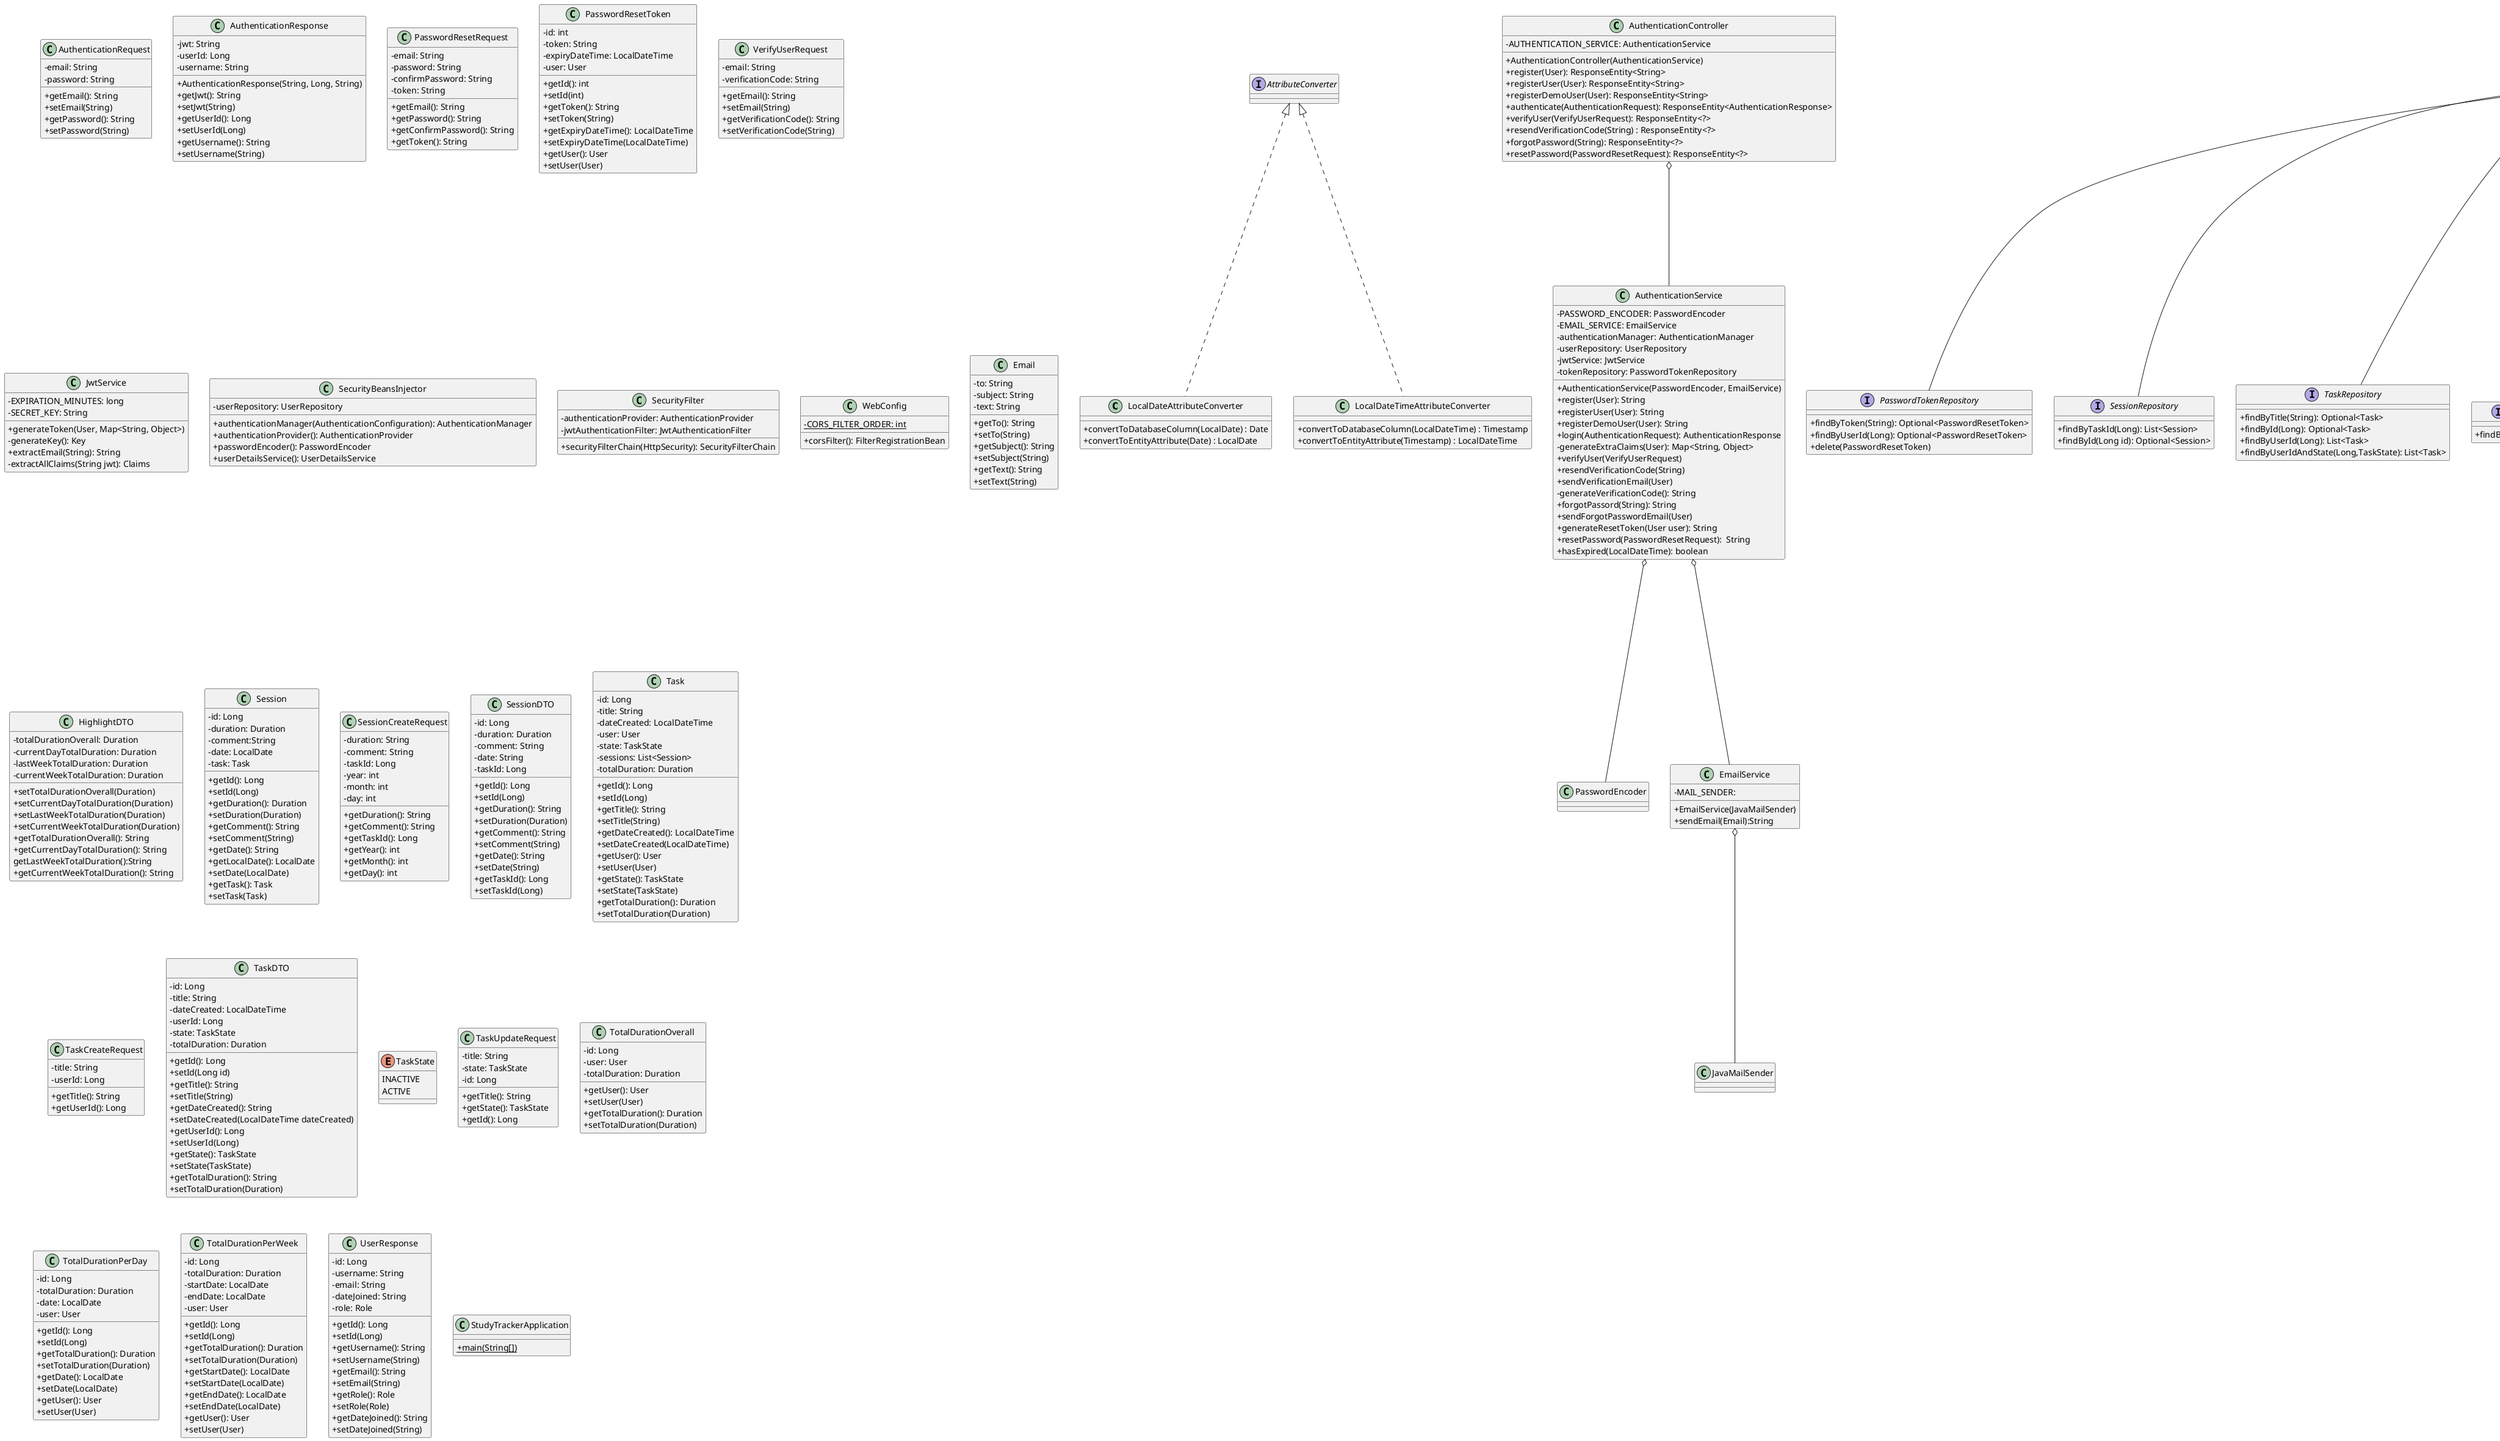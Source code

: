 @startuml class-diagram
skinparam classAttributeIconSize 0
class LocalDateAttributeConverter implements AttributeConverter{
    + convertToDatabaseColumn(LocalDate) : Date
    + convertToEntityAttribute(Date) : LocalDate
}

class LocalDateTimeAttributeConverter implements AttributeConverter{
    + convertToDatabaseColumn(LocalDateTime) : Timestamp
    + convertToEntityAttribute(Timestamp) : LocalDateTime
}



class AuthenticationController{
    - AUTHENTICATION_SERVICE: AuthenticationService
    __
    + AuthenticationController(AuthenticationService)
    + register(User): ResponseEntity<String>
    + registerUser(User): ResponseEntity<String>
    + registerDemoUser(User): ResponseEntity<String>
    + authenticate(AuthenticationRequest): ResponseEntity<AuthenticationResponse>
    + verifyUser(VerifyUserRequest): ResponseEntity<?>
    + resendVerificationCode(String) : ResponseEntity<?>
    + forgotPassword(String): ResponseEntity<?>
    + resetPassword(PasswordResetRequest): ResponseEntity<?>
}

AuthenticationController o-- AuthenticationService

class AuthenticationRequest{
    - email: String
    - password: String
    __
    + getEmail(): String
    + setEmail(String)
    + getPassword(): String
    + setPassword(String)
}

class AuthenticationResponse{
    - jwt: String
    - userId: Long
    - username: String
    __
    + AuthenticationResponse(String, Long, String)
    + getJwt(): String
    + setJwt(String)
    + getUserId(): Long
    + setUserId(Long)
    + getUsername(): String
    + setUsername(String)
}

class AuthenticationService{
    - PASSWORD_ENCODER: PasswordEncoder 
    - EMAIL_SERVICE: EmailService
    - authenticationManager: AuthenticationManager
    - userRepository: UserRepository
    - jwtService: JwtService
    - tokenRepository: PasswordTokenRepository
    __
    + AuthenticationService(PasswordEncoder, EmailService)
    + register(User): String
    + registerUser(User): String
    + registerDemoUser(User): String
    + login(AuthenticationRequest): AuthenticationResponse
    - generateExtraClaims(User): Map<String, Object>
    + verifyUser(VerifyUserRequest)
    + resendVerificationCode(String)
    + sendVerificationEmail(User)
    - generateVerificationCode(): String
    + forgotPassord(String): String
    + sendForgotPasswordEmail(User)
    + generateResetToken(User user): String
    + resetPassword(PasswordResetRequest):  String
    + hasExpired(LocalDateTime): boolean
}

AuthenticationService o-- PasswordEncoder
AuthenticationService o-- EmailService

class PasswordResetRequest{
    - email: String
    - password: String
    - confirmPassword: String
    - token: String
    __
    + getEmail(): String
    + getPassword(): String
    + getConfirmPassword(): String
    + getToken(): String
}

class PasswordResetToken{
    - id: int
    - token: String
    - expiryDateTime: LocalDateTime
    - user: User
    __
    + getId(): int
    + setId(int)
    + getToken(): String
    + setToken(String)
    + getExpiryDateTime(): LocalDateTime
    + setExpiryDateTime(LocalDateTime)
    + getUser(): User
    + setUser(User)
}

interface PasswordTokenRepository extends JpaRepository{
    + findByToken(String): Optional<PasswordResetToken>
    + findByUserId(Long): Optional<PasswordResetToken>
    + delete(PasswordResetToken)
}

class VerifyUserRequest{
    - email: String
    - verificationCode: String
    __
    + getEmail(): String
    + setEmail(String)
    + getVerificationCode(): String
    + setVerificationCode(String)
}

class JwtAuthenticationFilter extends OncePerRequestFilter{
    - jwtService: JwtService
    - userRepository: UserRepository
    __
    # doFilterInternal(HttpServletRequest, HttpServletResponse, FilterChain)
}

class JwtService{
    - EXPIRATION_MINUTES: long
    - SECRET_KEY: String
    __
    + generateToken(User, Map<String, Object>)
    - generateKey(): Key
    + extractEmail(String): String
    - extractAllClaims(String jwt): Claims
}

class SecurityBeansInjector{
    - userRepository: UserRepository
    __
    + authenticationManager(AuthenticationConfiguration): AuthenticationManager
    + authenticationProvider(): AuthenticationProvider
    + passwordEncoder(): PasswordEncoder
    + userDetailsService(): UserDetailsService
}

class SecurityFilter{
     - authenticationProvider: AuthenticationProvider
    - jwtAuthenticationFilter: JwtAuthenticationFilter
    __
    + securityFilterChain(HttpSecurity): SecurityFilterChain
}

class WebConfig{
    - {static} CORS_FILTER_ORDER: int
    __
    + corsFilter(): FilterRegistrationBean
}

class Email{
    - to: String
    - subject: String
    - text: String
    __
    + getTo(): String
    + setTo(String)
    + getSubject(): String
    + setSubject(String)
    + getText(): String
    + setText(String)
}

class EmailService{
    - MAIL_SENDER: 
    __
    + EmailService(JavaMailSender)
    + sendEmail(Email):String
}

EmailService o-- JavaMailSender

class AccountNotVerifiedException extends RuntimeException{
    + AccountNotVerifiedException()
}

class TaskAlreadyExistException extends RuntimeException{
    + TaskAlreadyExistException()
}

class TaskNotFoundException extends RuntimeException{
    + TaskNotFoundException()
}

class UserAlreadyExistException extends RuntimeException{
    + UserAlreadyExistException()
}

class UserNotFoundException extends RuntimeException{
    + UserNotFoundException()
}

class HighlightController{
    + HIGHLIGHT_SERVICE: HighlightService
    __
    + HighlightController(HighlightService)
    + get(Long): ResponseEntity<?>
}

HighlightController o-- HighlightService

class HighlightDTO{
    - totalDurationOverall: Duration
    - currentDayTotalDuration: Duration
    - lastWeekTotalDuration: Duration
    - currentWeekTotalDuration: Duration
    __
    + setTotalDurationOverall(Duration)
    + setCurrentDayTotalDuration(Duration)
    + setLastWeekTotalDuration(Duration)
    + setCurrentWeekTotalDuration(Duration)
    + getTotalDurationOverall(): String
    + getCurrentDayTotalDuration(): String
     getLastWeekTotalDuration():String
    + getCurrentWeekTotalDuration(): String
}

class HighlightService{
    ~ totalDurationOverallRepository: TotalDurationOverallRepository
    ~ totalDurationPerDayRepository: TotalDurationPerDayRepository
    ~ totalDurationPerWeekRepository: TotalDurationPerWeekRepository
    __
    + get(Long): HighlightDTO
    - setLastWeekTotalDuration(HighlightDTO, Long)
    - setCurrentWeekTotalDuration(HighlightDTO, Long)
    - setCurrentDayTotalDuration(HighlightDTO, Long)
    - setTotalDurationOverall(HighlightDTO, Long)
}

class Session {
    - id: Long
    - duration: Duration
    - comment:String
    - date: LocalDate
    - task: Task
    __
    + getId(): Long
    + setId(Long)
    + getDuration(): Duration
    + setDuration(Duration)
    + getComment(): String
    + setComment(String)
    + getDate(): String
    + getLocalDate(): LocalDate
    + setDate(LocalDate)
    + getTask(): Task
    + setTask(Task)
}

class SessionController{
    - SESSION_SERVICE: SessionService
    __
    + SessionController(SessionService)
    + create(SessionCreateRequest): ResponseEntity<String>
    + getTaskSessions(Long): ResponseEntity<?>
    + delete(Long): ResponseEntity<String>
}

SessionController o-- SessionService

class SessionCreateRequest {
    - duration: String
    - comment: String
    - taskId: Long
    - year: int
    - month: int
    - day: int
    __
    + getDuration(): String
    + getComment(): String
    + getTaskId(): Long
    + getYear(): int
    + getMonth(): int
    + getDay(): int
}

class SessionDTO {
    - id: Long
    - duration: Duration
    - comment: String
    - date: String
    - taskId: Long
    __
    + getId(): Long
    + setId(Long)
    + getDuration(): String
    + setDuration(Duration)
    + getComment(): String
    + setComment(String)
    + getDate(): String
    + setDate(String)
    + getTaskId(): Long
    + setTaskId(Long)
}

interface SessionRepository extends JpaRepository{
    + findByTaskId(Long): List<Session>
    + findById(Long id): Optional<Session>
}

class SessionService{
    ~ taskRepository: TaskRepository
    ~ sessionRepository: SessionRepository
    ~ totalDurationOverallRepository: TotalDurationOverallRepository
    ~ totalDurationPerDayRepository: TotalDurationPerDayRepository
    ~ totalDurationPerWeekRepository: TotalDurationPerWeekRepository
    __
    + create(SessionCreateRequest)
    - updateTotalDurationOverall(User, Duration)
    - createTotalDurationOverall(User, Duration)
    - updateTotalDurationPerDay(User, Duration, LocalDate)
    - createTotalDurationPerDay(User, Duration, LocalDate)
    - updateTotalDurationPerWeek(User, Duration, LocalDate)
    - createTotalDurationPerWeek(User, Duration, LocalDate)
    - updateTaskTotalDuration(Task, Duration)
    + getTaskSessions(Long): List<SessionDTO>
    + delete(Long)
    - decreaseTotalDurationOverall(User, Duration)
    - decreaseTotalDurationPerDay(User, Duration, LocalDate)
    - decreaseTotalDurationPerWeek(User, Duration, LocalDate)
    - decreaseTaskTotalDuration(Task, Duration)
}

class Task {
    - id: Long
    - title: String
    - dateCreated: LocalDateTime
    - user: User
    - state: TaskState
    - sessions: List<Session>
    - totalDuration: Duration
    __
    + getId(): Long
    + setId(Long)
    + getTitle(): String
    + setTitle(String)
    + getDateCreated(): LocalDateTime
    + setDateCreated(LocalDateTime)
    + getUser(): User
    + setUser(User)
    + getState(): TaskState
    + setState(TaskState)
    + getTotalDuration(): Duration
    + setTotalDuration(Duration)
}

class TaskController{
    - TASK_SERVICE: TaskService
    __
    + TaskController(TaskService)
    + create(TaskCreateRequest): ResponseEntity<String>
    + update(TaskUpdateRequest): ResponseEntity<String>
    + getAll(Long): ResponseEntity<?>
    + getAllActive(Long): ResponseEntity<?>
}

TaskController o-- TaskService

class TaskCreateRequest {
    - title: String
    - userId: Long
    __
    + getTitle(): String
    + getUserId(): Long
}

class TaskDTO {
    - id: Long
    - title: String
    - dateCreated: LocalDateTime
    - userId: Long
    - state: TaskState
    - totalDuration: Duration
    __
    + getId(): Long
    + setId(Long id)
    + getTitle(): String
    + setTitle(String)
    + getDateCreated(): String
    + setDateCreated(LocalDateTime dateCreated)
    + getUserId(): Long
    + setUserId(Long)
    + getState(): TaskState
    + setState(TaskState)
    + getTotalDuration(): String
    + setTotalDuration(Duration)
}

interface TaskRepository extends JpaRepository {
    + findByTitle(String): Optional<Task>
    + findById(Long): Optional<Task>
    + findByUserId(Long): List<Task>
    + findByUserIdAndState(Long,TaskState): List<Task>
}

class TaskService{
    ~ taskRepository: TaskRepository
    ~ userRepository: UserRepository
    __
    + create(TaskCreateRequest)
    + update(TaskUpdateRequest)
    + getAll(Long): List<TaskDTO>
    - toDTOs(List<Task>): List<TaskDTO>
    + getAllActive(Long): List<TaskDTO>
}

enum TaskState {
    INACTIVE
    ACTIVE
}

class TaskUpdateRequest {
    - title: String
    - state: TaskState
    - id: Long
    __
    + getTitle(): String
    + getState(): TaskState
    + getId(): Long
}

class TotalDurationOverall {
    - id: Long
    - user: User
    - totalDuration: Duration
    __
    + getUser(): User
    + setUser(User)
    + getTotalDuration(): Duration
    + setTotalDuration(Duration)
}

interface TotalDurationOverallRepository extends JpaRepository{
    + findByUserId(Long): TotalDurationOverall
}

class TotalDurationPerDay {
    - id: Long
    - totalDuration: Duration
    - date: LocalDate
    - user: User
    __
    + getId(): Long
    + setId(Long)
    + getTotalDuration(): Duration
    + setTotalDuration(Duration)
    + getDate(): LocalDate
    + setDate(LocalDate)
    + getUser(): User
    + setUser(User)
}

interface TotalDurationPerDayRepository extends JpaRepository {
    + findByUserIdAndDate(Long, LocalDate): TotalDurationPerDay
}

class TotalDurationPerWeek {
    - id: Long
    - totalDuration: Duration
    - startDate: LocalDate
    - endDate: LocalDate
    - user: User
    __
    + getId(): Long
    + setId(Long)
    + getTotalDuration(): Duration
    + setTotalDuration(Duration)
    + getStartDate(): LocalDate
    + setStartDate(LocalDate)
    + getEndDate(): LocalDate
    + setEndDate(LocalDate)
    + getUser(): User
    + setUser(User)
}

interface TotalDurationPerWeekRepository extends JpaRepository {
    + findByUserIdAndStartDateAndEndDate(Long, LocalDate, LocalDate): TotalDurationPerWeek
}

enum Permission {
    SESSION_CREATE
    SESSION_DELETE
    TASK_CREATE
    TASK_GET_ALL_FOR_USER_ID
    TASK_GET_ALL_ACTIVE_FOR_USER_ID
    TASK_UPDATE
    HIGHLIGHT_GET
    USER_DETAILS_GET_FOR_ID
    DEMO_USER_LOGIN
    DEMO_USER_CREATE
    FORGOT_PASSWORD
    RESET_PASSWORD
    VERIFY_EMAIL
    SESSION_TASK_LIST
}

enum Role {
    ADMIN
    USER
    DEMO_USER
    __
    - permissions: List<Permission>
    ~ Role(List<Permission>)
    + getPermissions(): List<Permission>
    + setPermissions(List<Permission>)
}

Role o-- Permission

class User implements UserDetails {
    - id: Long
    - username: String
    - email: String
    - password: String
    - dateJoined: LocalDateTime
    - role: Role
    - verificationCode: String
    - verificationCodeExpiresAt: LocalDateTime
    - enabled: boolean
    - tasks: List<Task>
    - totalDurationPerDays: List<TotalDurationPerDay>
    - totalDurationPerWeeks: List<TotalDurationPerWeek>
    __
    + getVerificationCode(): String
    + setVerificationCode(String)
    + getVerificationCodeExpiresAt(): LocalDateTime
    + setVerificationCodeExpiresAt(LocalDateTime)
    + setEnabled(boolean)
    + getId(): Long
    + setId(Long)
    + getUsername(): String
    + setUsername(String)
    + getPassword(): String
    + setPassword(String)
    + getRole(): Role
    + setRole(Role)
    + getEmail(): String
    + setEmail(String)
    + getDateJoined(): LocalDateTime
    + setDateJoined(LocalDateTime)
    + isAccountNonExpired(): boolean
    + isAccountNonLocked(): boolean
    + isCredentialsNonExpired(): boolean
    + isEnabled(): boolean
    + getAuthorities(): Collection<? extends GrantedAuthority>
}

class UserController {

    - USER_SERVICE: UserService
    __
    + UserController(UserService)
    + profile(Long): ResponseEntity<UserResponse>
}

UserController o-- UserService

interface UserRepository extends JpaRepository {
    + findByEmail(String): Optional<User>
    + findById(Long): Optional<User>
}

class UserResponse {
    - id: Long
    - username: String
    - email: String
    - dateJoined: String
    - role: Role
    __
    + getId(): Long
    + setId(Long)
    + getUsername(): String
    + setUsername(String)
    + getEmail(): String
    + setEmail(String)
    + getRole(): Role
    + setRole(Role)
    + getDateJoined(): String
    + setDateJoined(String)
}

class UserService {
    - UserRepository userRepository;
    __
    + profile(Long): UserResponse
}

class StudyTrackerApplication {
	+ {static} main(String[])
}
@enduml